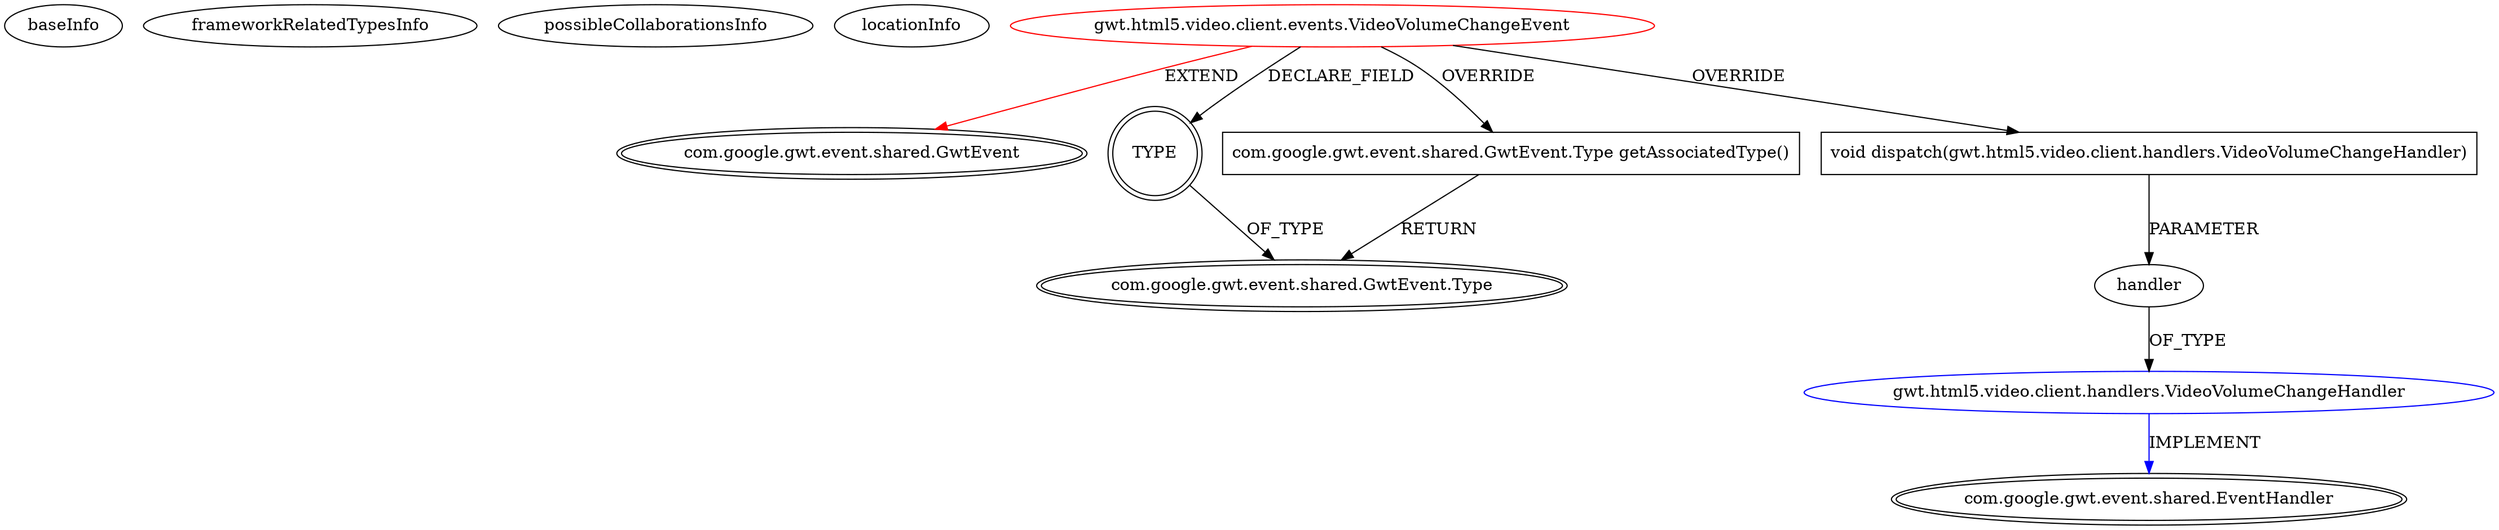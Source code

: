 digraph {
baseInfo[graphId=4025,category="extension_graph",isAnonymous=false,possibleRelation=true]
frameworkRelatedTypesInfo[0="com.google.gwt.event.shared.GwtEvent"]
possibleCollaborationsInfo[0="4025~OVERRIDING_METHOD_DECLARATION-PARAMETER_DECLARATION-~com.google.gwt.event.shared.GwtEvent ~com.google.gwt.event.shared.EventHandler ~false~false"]
locationInfo[projectName="mguiral-GwtVideoLib",filePath="/mguiral-GwtVideoLib/GwtVideoLib-master/src/gwt/html5/video/client/events/VideoVolumeChangeEvent.java",contextSignature="VideoVolumeChangeEvent",graphId="4025"]
0[label="gwt.html5.video.client.events.VideoVolumeChangeEvent",vertexType="ROOT_CLIENT_CLASS_DECLARATION",isFrameworkType=false,color=red]
1[label="com.google.gwt.event.shared.GwtEvent",vertexType="FRAMEWORK_CLASS_TYPE",isFrameworkType=true,peripheries=2]
2[label="TYPE",vertexType="FIELD_DECLARATION",isFrameworkType=true,peripheries=2,shape=circle]
3[label="com.google.gwt.event.shared.GwtEvent.Type",vertexType="FRAMEWORK_CLASS_TYPE",isFrameworkType=true,peripheries=2]
4[label="void dispatch(gwt.html5.video.client.handlers.VideoVolumeChangeHandler)",vertexType="OVERRIDING_METHOD_DECLARATION",isFrameworkType=false,shape=box]
5[label="handler",vertexType="PARAMETER_DECLARATION",isFrameworkType=false]
6[label="gwt.html5.video.client.handlers.VideoVolumeChangeHandler",vertexType="REFERENCE_CLIENT_CLASS_DECLARATION",isFrameworkType=false,color=blue]
7[label="com.google.gwt.event.shared.EventHandler",vertexType="FRAMEWORK_INTERFACE_TYPE",isFrameworkType=true,peripheries=2]
8[label="com.google.gwt.event.shared.GwtEvent.Type getAssociatedType()",vertexType="OVERRIDING_METHOD_DECLARATION",isFrameworkType=false,shape=box]
0->1[label="EXTEND",color=red]
0->2[label="DECLARE_FIELD"]
2->3[label="OF_TYPE"]
0->4[label="OVERRIDE"]
6->7[label="IMPLEMENT",color=blue]
5->6[label="OF_TYPE"]
4->5[label="PARAMETER"]
0->8[label="OVERRIDE"]
8->3[label="RETURN"]
}
